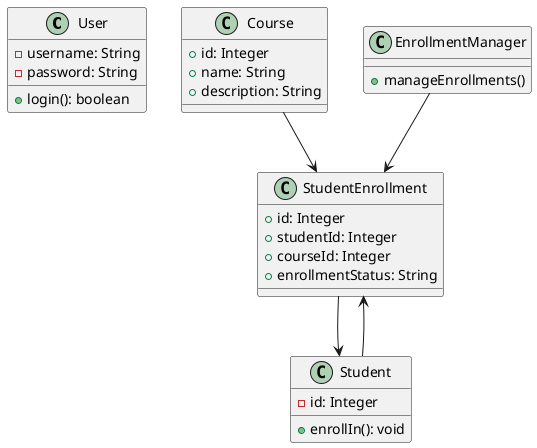 @startuml
class User {
    - username: String
    - password: String
    + login(): boolean
}

class StudentEnrollment {
    + id: Integer
    + studentId: Integer
    + courseId: Integer
    + enrollmentStatus: String
}

class Course {
    + id: Integer
    + name: String
    + description: String
}

class Student {
    - id: Integer
    + enrollIn(): void
}

class EnrollmentManager {
    + manageEnrollments()
}

StudentEnrollment --> Student
Student --> StudentEnrollment
Course --> StudentEnrollment
EnrollmentManager --> StudentEnrollment

@enduml